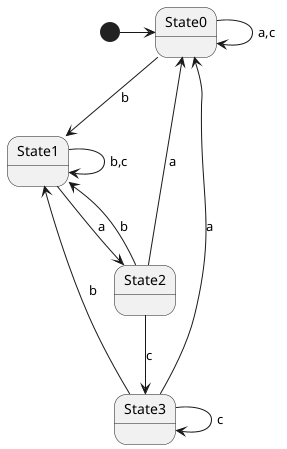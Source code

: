 @startuml
'https://plantuml.com/state-diagram

[*] -> State0
State0 --> State1 : b
State0 --> State0 : a,c
State1 --> State1 : b,c
State1 --> State2 : a
State2 --> State0 : a
State2 --> State1 : b
State2 --> State3 : c
State3 --> State0 : a
State3 --> State1 : b
State3 --> State3 : c


@enduml